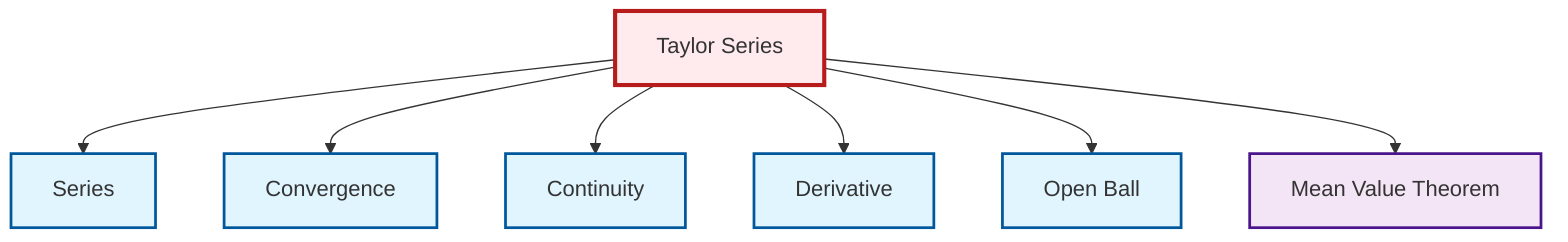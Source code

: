 graph TD
    classDef definition fill:#e1f5fe,stroke:#01579b,stroke-width:2px
    classDef theorem fill:#f3e5f5,stroke:#4a148c,stroke-width:2px
    classDef axiom fill:#fff3e0,stroke:#e65100,stroke-width:2px
    classDef example fill:#e8f5e9,stroke:#1b5e20,stroke-width:2px
    classDef current fill:#ffebee,stroke:#b71c1c,stroke-width:3px
    def-continuity["Continuity"]:::definition
    def-convergence["Convergence"]:::definition
    def-series["Series"]:::definition
    def-derivative["Derivative"]:::definition
    def-open-ball["Open Ball"]:::definition
    thm-mean-value["Mean Value Theorem"]:::theorem
    thm-taylor-series["Taylor Series"]:::theorem
    thm-taylor-series --> def-series
    thm-taylor-series --> def-convergence
    thm-taylor-series --> def-continuity
    thm-taylor-series --> def-derivative
    thm-taylor-series --> def-open-ball
    thm-taylor-series --> thm-mean-value
    class thm-taylor-series current